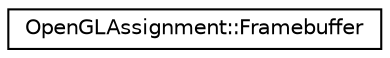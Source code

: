 digraph "Graphical Class Hierarchy"
{
 // LATEX_PDF_SIZE
  edge [fontname="Helvetica",fontsize="10",labelfontname="Helvetica",labelfontsize="10"];
  node [fontname="Helvetica",fontsize="10",shape=record];
  rankdir="LR";
  Node0 [label="OpenGLAssignment::Framebuffer",height=0.2,width=0.4,color="black", fillcolor="white", style="filled",URL="$class_open_g_l_assignment_1_1_framebuffer.html",tooltip=" "];
}
